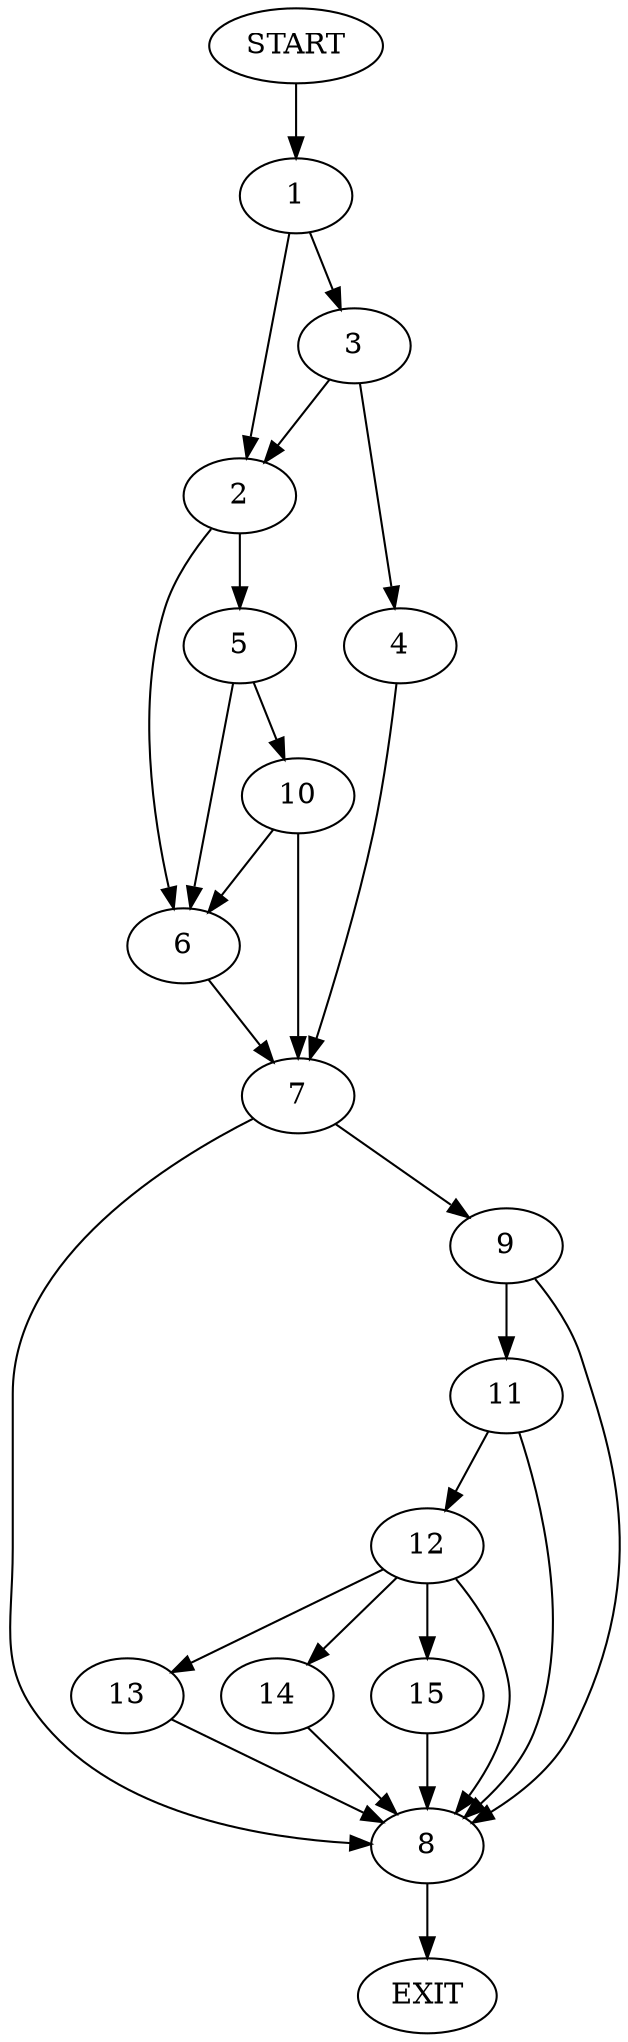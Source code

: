 digraph {
0 [label="START"]
16 [label="EXIT"]
0 -> 1
1 -> 2
1 -> 3
3 -> 2
3 -> 4
2 -> 5
2 -> 6
4 -> 7
7 -> 8
7 -> 9
5 -> 10
5 -> 6
6 -> 7
10 -> 7
10 -> 6
9 -> 11
9 -> 8
8 -> 16
11 -> 12
11 -> 8
12 -> 13
12 -> 8
12 -> 14
12 -> 15
13 -> 8
15 -> 8
14 -> 8
}

